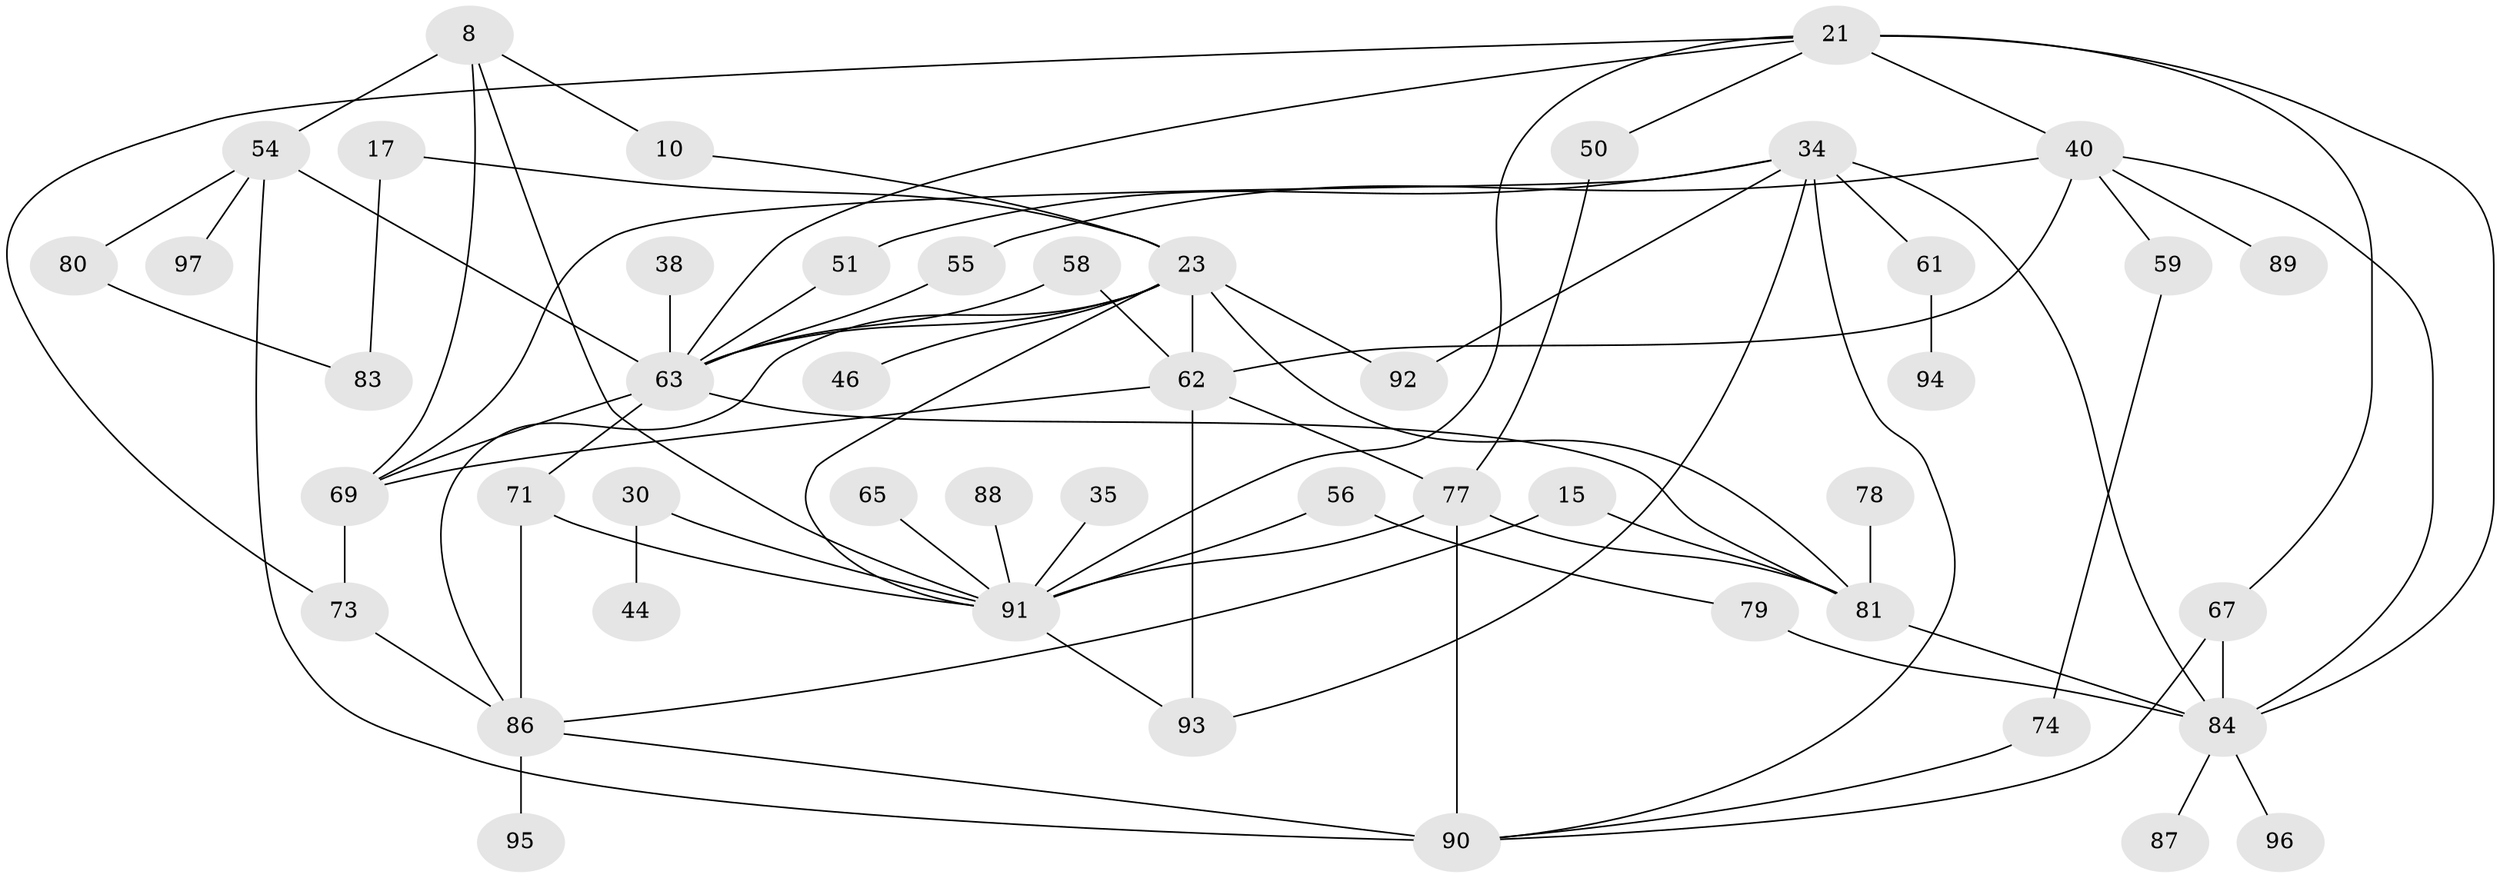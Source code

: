 // original degree distribution, {5: 0.1134020618556701, 6: 0.05154639175257732, 3: 0.21649484536082475, 4: 0.1134020618556701, 2: 0.32989690721649484, 8: 0.010309278350515464, 7: 0.010309278350515464, 1: 0.15463917525773196}
// Generated by graph-tools (version 1.1) at 2025/42/03/09/25 04:42:54]
// undirected, 48 vertices, 79 edges
graph export_dot {
graph [start="1"]
  node [color=gray90,style=filled];
  8;
  10;
  15;
  17;
  21;
  23 [super="+18"];
  30;
  34 [super="+26"];
  35;
  38;
  40 [super="+14"];
  44;
  46;
  50 [super="+37"];
  51;
  54 [super="+13"];
  55;
  56;
  58;
  59;
  61 [super="+53"];
  62 [super="+24+4"];
  63 [super="+33+45"];
  65;
  67 [super="+36"];
  69 [super="+6+5+60+68"];
  71;
  73 [super="+57"];
  74;
  77 [super="+22+39+16"];
  78;
  79;
  80;
  81 [super="+2+9"];
  83;
  84 [super="+49+52+82"];
  86 [super="+64"];
  87;
  88;
  89;
  90 [super="+66+85+76"];
  91 [super="+72"];
  92;
  93;
  94;
  95;
  96;
  97;
  8 -- 10;
  8 -- 54 [weight=2];
  8 -- 69;
  8 -- 91;
  10 -- 23;
  15 -- 86;
  15 -- 81;
  17 -- 83;
  17 -- 23;
  21 -- 40 [weight=2];
  21 -- 63;
  21 -- 67;
  21 -- 50;
  21 -- 91;
  21 -- 73;
  21 -- 84;
  23 -- 92;
  23 -- 62 [weight=3];
  23 -- 46;
  23 -- 81;
  23 -- 63 [weight=2];
  23 -- 91;
  23 -- 86;
  30 -- 44;
  30 -- 91;
  34 -- 51;
  34 -- 69;
  34 -- 92;
  34 -- 93;
  34 -- 90 [weight=2];
  34 -- 61;
  34 -- 84;
  35 -- 91;
  38 -- 63;
  40 -- 59;
  40 -- 89;
  40 -- 55;
  40 -- 62;
  40 -- 84;
  50 -- 77;
  51 -- 63 [weight=2];
  54 -- 97;
  54 -- 80;
  54 -- 63;
  54 -- 90;
  55 -- 63;
  56 -- 79;
  56 -- 91;
  58 -- 62;
  58 -- 63;
  59 -- 74;
  61 -- 94;
  62 -- 93;
  62 -- 77 [weight=2];
  62 -- 69;
  63 -- 81;
  63 -- 69 [weight=3];
  63 -- 71;
  65 -- 91;
  67 -- 90;
  67 -- 84;
  69 -- 73;
  71 -- 91;
  71 -- 86;
  73 -- 86;
  74 -- 90;
  77 -- 91 [weight=2];
  77 -- 81 [weight=2];
  77 -- 90 [weight=3];
  78 -- 81;
  79 -- 84;
  80 -- 83;
  81 -- 84 [weight=2];
  84 -- 96;
  84 -- 87;
  86 -- 90;
  86 -- 95;
  88 -- 91;
  91 -- 93;
}

